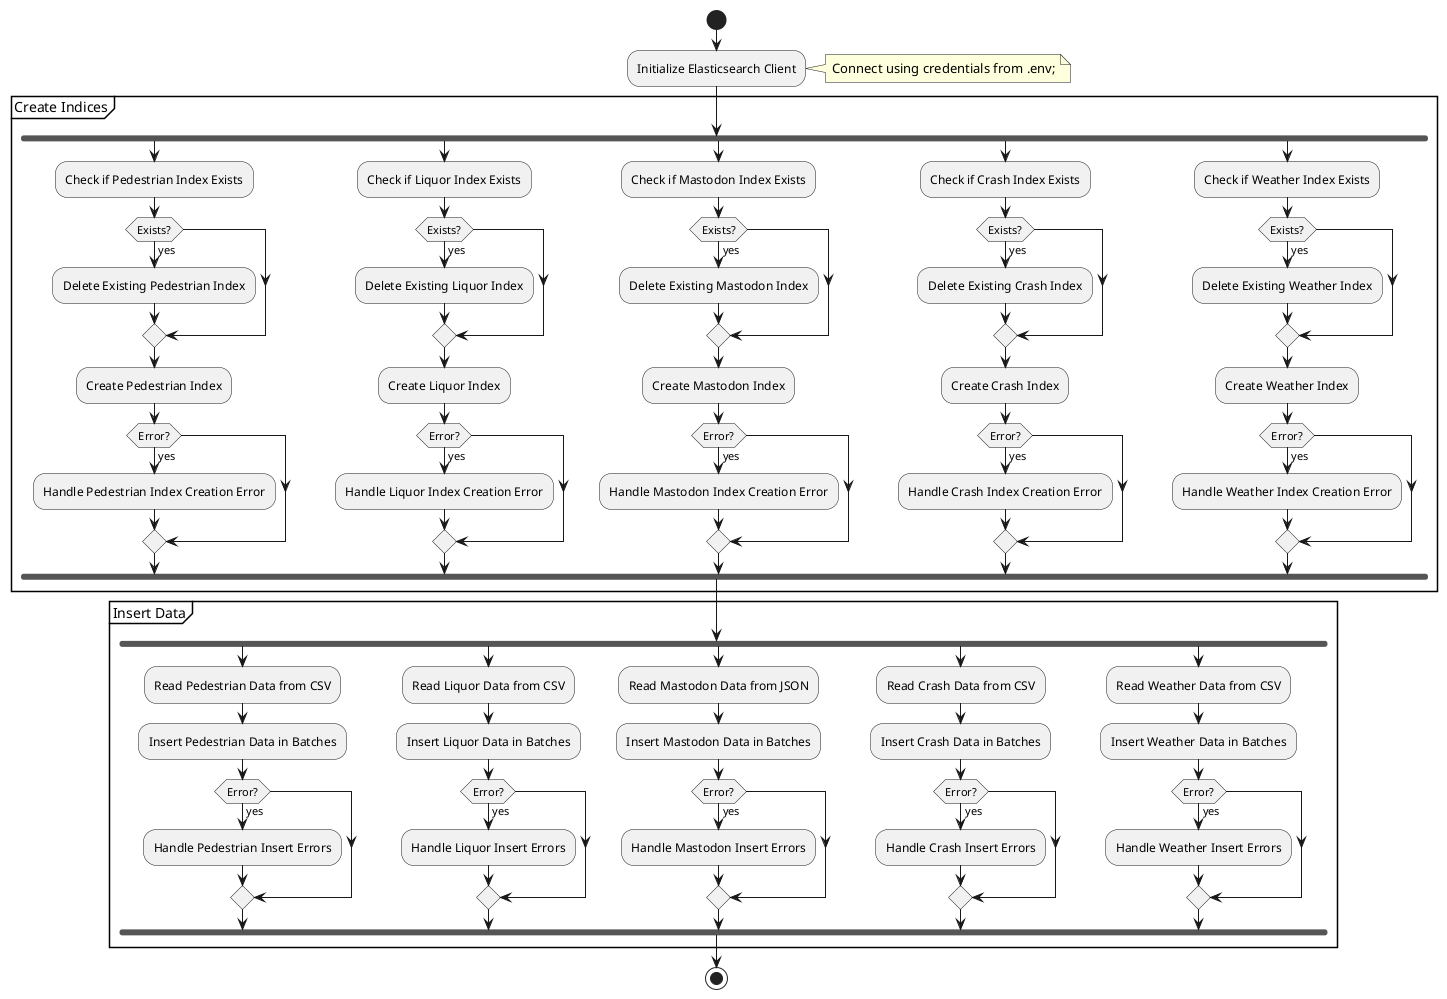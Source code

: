 @startuml
start

:Initialize Elasticsearch Client;
note right
  Connect using credentials from .env;
end note

partition "Create Indices" {
    fork
        :Check if Pedestrian Index Exists;
        if (Exists?) then (yes)
            :Delete Existing Pedestrian Index;
        endif
        :Create Pedestrian Index;
        if (Error?) then (yes)
            :Handle Pedestrian Index Creation Error;
        endif
    fork again
        :Check if Liquor Index Exists;
        if (Exists?) then (yes)
            :Delete Existing Liquor Index;
        endif
        :Create Liquor Index;
        if (Error?) then (yes)
            :Handle Liquor Index Creation Error;
        endif
    fork again
        :Check if Mastodon Index Exists;
        if (Exists?) then (yes)
            :Delete Existing Mastodon Index;
        endif
        :Create Mastodon Index;
        if (Error?) then (yes)
            :Handle Mastodon Index Creation Error;
        endif
    fork again
        :Check if Crash Index Exists;
        if (Exists?) then (yes)
            :Delete Existing Crash Index;
        endif
        :Create Crash Index;
        if (Error?) then (yes)
            :Handle Crash Index Creation Error;
        endif
    fork again
        :Check if Weather Index Exists;
        if (Exists?) then (yes)
            :Delete Existing Weather Index;
        endif
        :Create Weather Index;
        if (Error?) then (yes)
            :Handle Weather Index Creation Error;
        endif
    end fork
}

partition "Insert Data" {
    fork
        :Read Pedestrian Data from CSV;
        :Insert Pedestrian Data in Batches;
        if (Error?) then (yes)
            :Handle Pedestrian Insert Errors;
        endif
    fork again
        :Read Liquor Data from CSV;
        :Insert Liquor Data in Batches;
        if (Error?) then (yes)
            :Handle Liquor Insert Errors;
        endif
    fork again
        :Read Mastodon Data from JSON;
        :Insert Mastodon Data in Batches;
        if (Error?) then (yes)
            :Handle Mastodon Insert Errors;
        endif
    fork again
        :Read Crash Data from CSV;
        :Insert Crash Data in Batches;
        if (Error?) then (yes)
            :Handle Crash Insert Errors;
        endif
    fork again
        :Read Weather Data from CSV;
        :Insert Weather Data in Batches;
        if (Error?) then (yes)
            :Handle Weather Insert Errors;
        endif
    end fork
}

stop
@enduml
